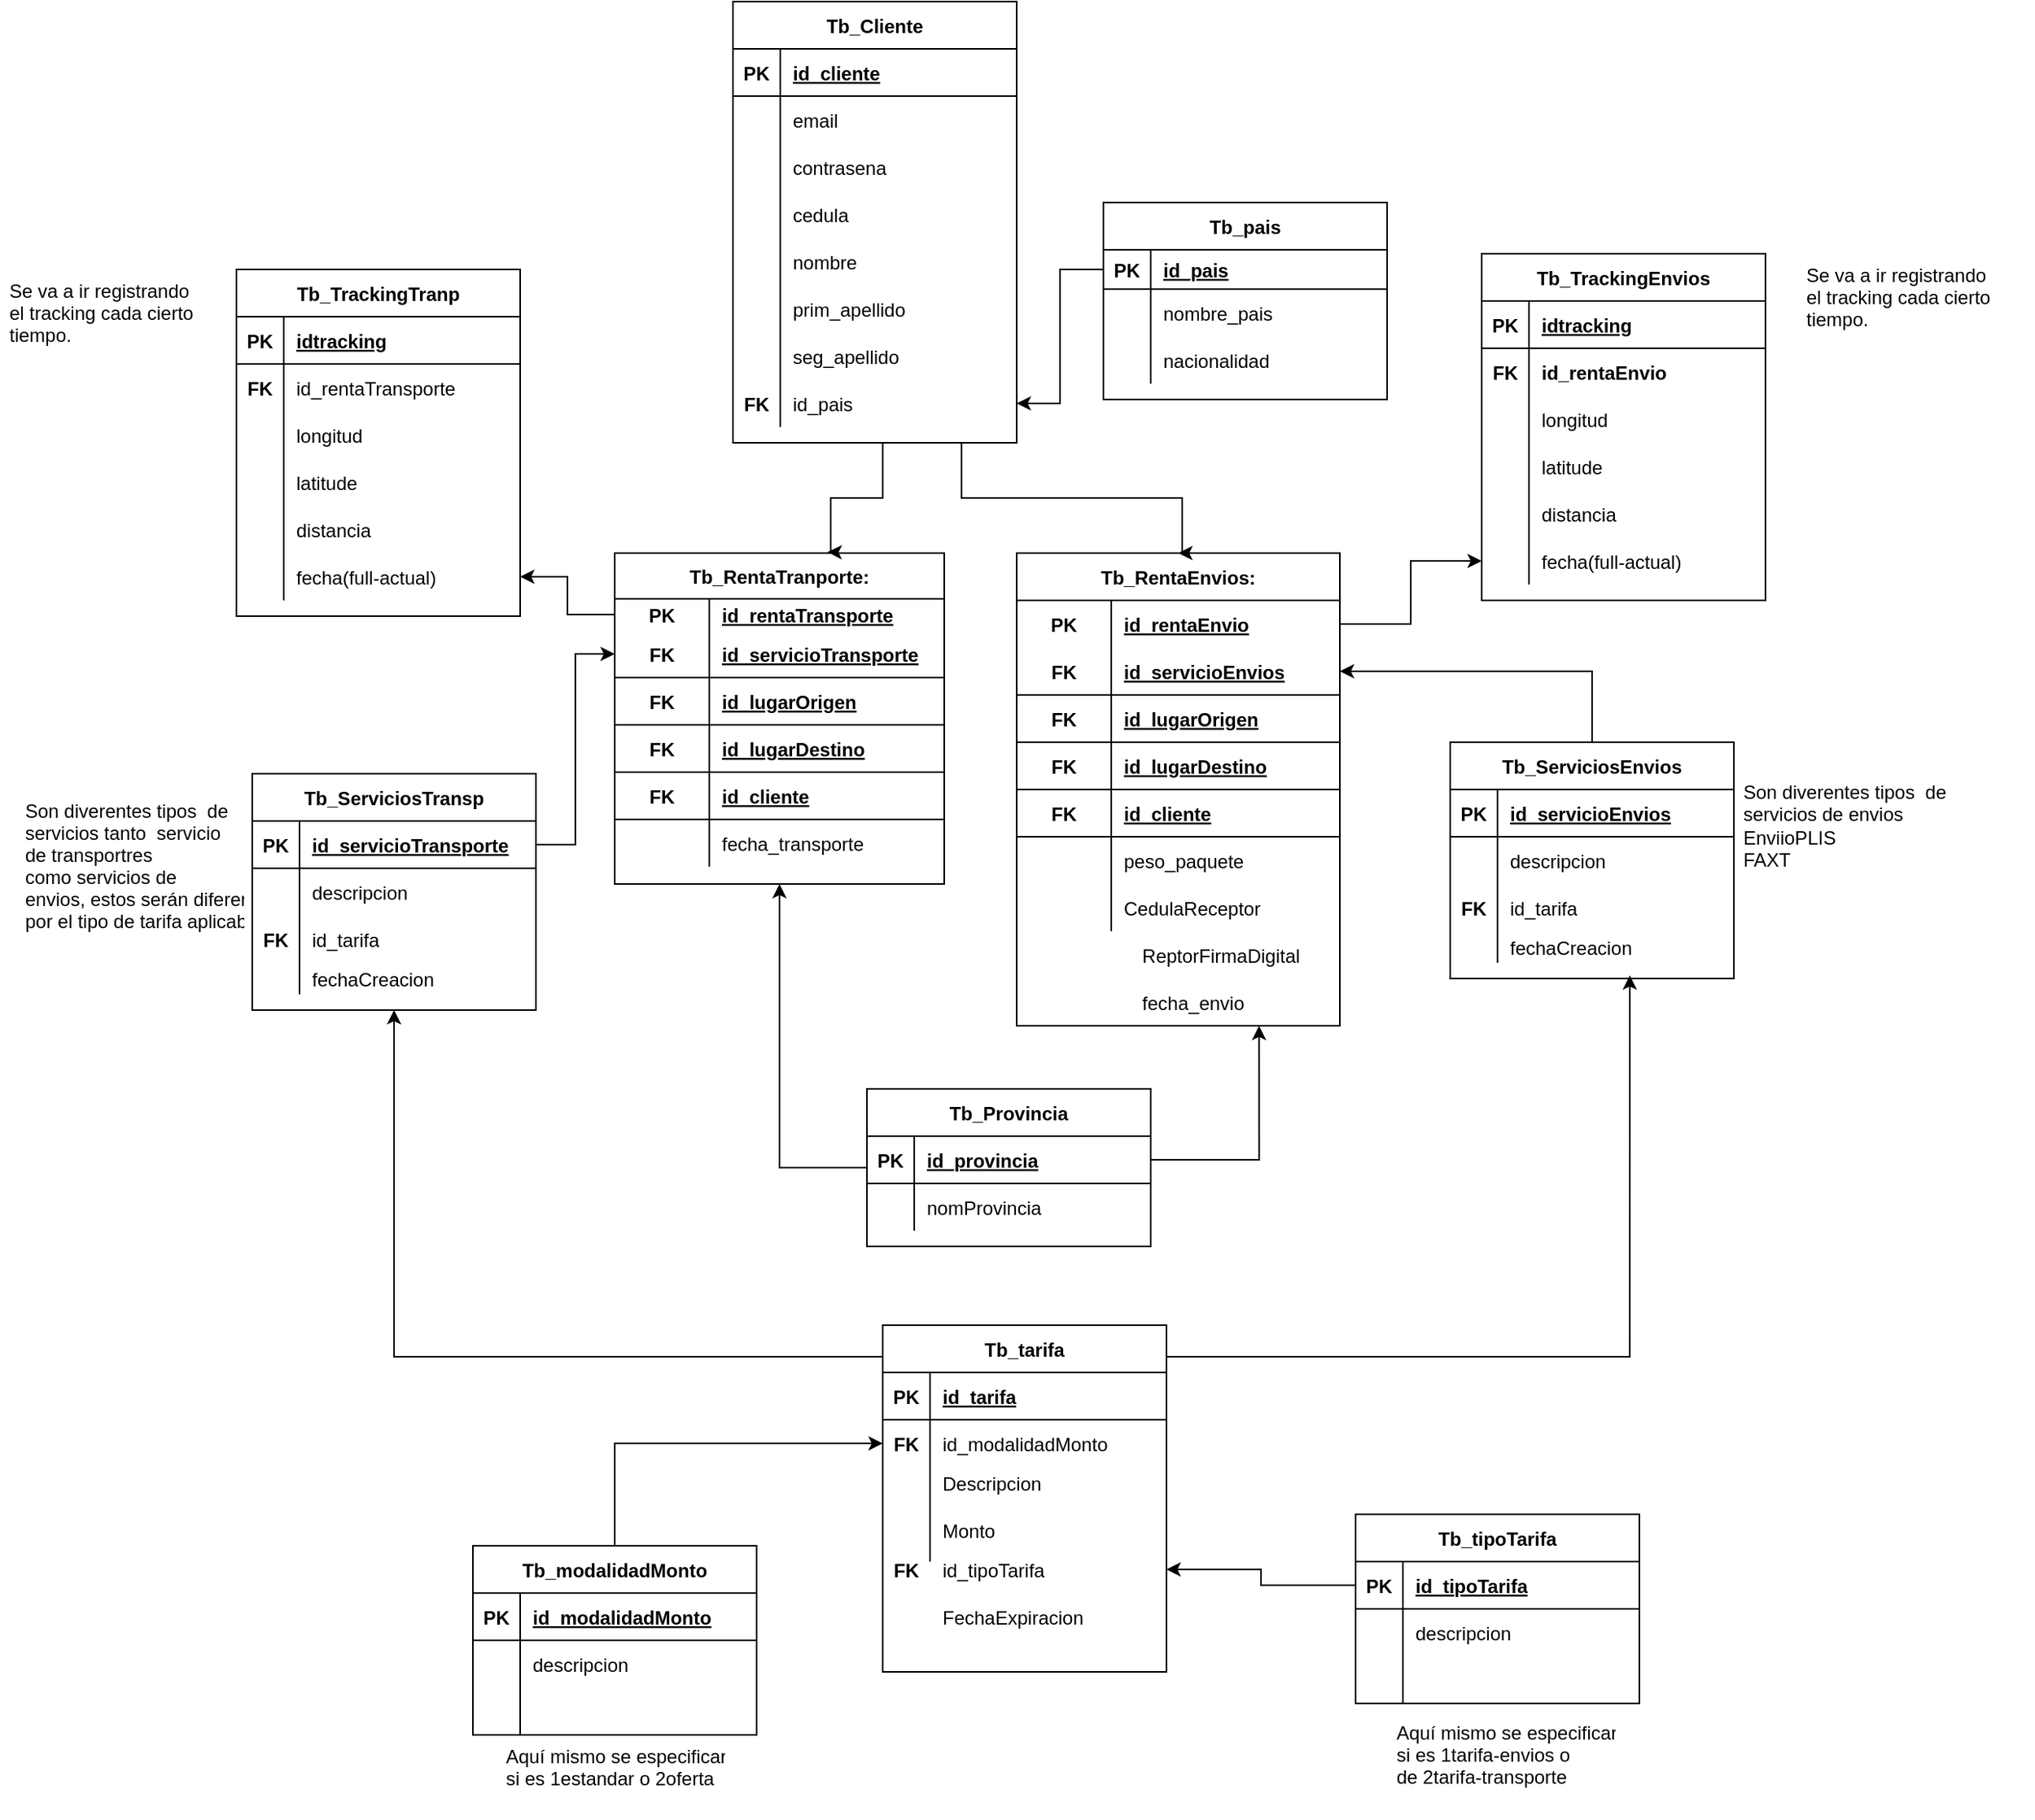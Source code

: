 <mxfile version="14.9.8" type="device"><diagram id="HHxJHU49oSttUnTZwZc1" name="Page-1"><mxGraphModel dx="1447" dy="1850" grid="1" gridSize="10" guides="1" tooltips="1" connect="1" arrows="1" fold="1" page="1" pageScale="1" pageWidth="850" pageHeight="1100" math="0" shadow="0"><root><mxCell id="0"/><mxCell id="1" parent="0"/><mxCell id="8jghWxjbSxmKnwCnWU5s-223" style="edgeStyle=orthogonalEdgeStyle;rounded=0;orthogonalLoop=1;jettySize=auto;html=1;exitX=0;exitY=0;exitDx=0;exitDy=0;entryX=0.5;entryY=1;entryDx=0;entryDy=0;" parent="1" source="8jghWxjbSxmKnwCnWU5s-10" target="8jghWxjbSxmKnwCnWU5s-23" edge="1"><mxGeometry relative="1" as="geometry"><Array as="points"><mxPoint x="740" y="360"/><mxPoint x="430" y="360"/></Array></mxGeometry></mxCell><mxCell id="8jghWxjbSxmKnwCnWU5s-224" style="edgeStyle=orthogonalEdgeStyle;rounded=0;orthogonalLoop=1;jettySize=auto;html=1;exitX=1;exitY=0;exitDx=0;exitDy=0;entryX=0.633;entryY=1.4;entryDx=0;entryDy=0;entryPerimeter=0;" parent="1" source="8jghWxjbSxmKnwCnWU5s-10" target="8jghWxjbSxmKnwCnWU5s-152" edge="1"><mxGeometry relative="1" as="geometry"><Array as="points"><mxPoint x="890" y="360"/><mxPoint x="1184" y="360"/></Array></mxGeometry></mxCell><mxCell id="8jghWxjbSxmKnwCnWU5s-10" value="Tb_tarifa" style="shape=table;startSize=30;container=1;collapsible=1;childLayout=tableLayout;fixedRows=1;rowLines=0;fontStyle=1;align=center;resizeLast=1;" parent="1" vertex="1"><mxGeometry x="740" y="340" width="180" height="220" as="geometry"><mxRectangle x="520" y="320" width="80" height="30" as="alternateBounds"/></mxGeometry></mxCell><mxCell id="8jghWxjbSxmKnwCnWU5s-11" value="" style="shape=partialRectangle;collapsible=0;dropTarget=0;pointerEvents=0;fillColor=none;top=0;left=0;bottom=1;right=0;points=[[0,0.5],[1,0.5]];portConstraint=eastwest;" parent="8jghWxjbSxmKnwCnWU5s-10" vertex="1"><mxGeometry y="30" width="180" height="30" as="geometry"/></mxCell><mxCell id="8jghWxjbSxmKnwCnWU5s-12" value="PK" style="shape=partialRectangle;connectable=0;fillColor=none;top=0;left=0;bottom=0;right=0;fontStyle=1;overflow=hidden;" parent="8jghWxjbSxmKnwCnWU5s-11" vertex="1"><mxGeometry width="30" height="30" as="geometry"/></mxCell><mxCell id="8jghWxjbSxmKnwCnWU5s-13" value="id_tarifa" style="shape=partialRectangle;connectable=0;fillColor=none;top=0;left=0;bottom=0;right=0;align=left;spacingLeft=6;fontStyle=5;overflow=hidden;" parent="8jghWxjbSxmKnwCnWU5s-11" vertex="1"><mxGeometry x="30" width="150" height="30" as="geometry"/></mxCell><mxCell id="8jghWxjbSxmKnwCnWU5s-14" value="" style="shape=partialRectangle;collapsible=0;dropTarget=0;pointerEvents=0;fillColor=none;top=0;left=0;bottom=0;right=0;points=[[0,0.5],[1,0.5]];portConstraint=eastwest;" parent="8jghWxjbSxmKnwCnWU5s-10" vertex="1"><mxGeometry y="60" width="180" height="30" as="geometry"/></mxCell><mxCell id="8jghWxjbSxmKnwCnWU5s-15" value="FK" style="shape=partialRectangle;connectable=0;fillColor=none;top=0;left=0;bottom=0;right=0;editable=1;overflow=hidden;fontStyle=1" parent="8jghWxjbSxmKnwCnWU5s-14" vertex="1"><mxGeometry width="30" height="30" as="geometry"/></mxCell><mxCell id="8jghWxjbSxmKnwCnWU5s-16" value="id_modalidadMonto" style="shape=partialRectangle;connectable=0;fillColor=none;top=0;left=0;bottom=0;right=0;align=left;spacingLeft=6;overflow=hidden;" parent="8jghWxjbSxmKnwCnWU5s-14" vertex="1"><mxGeometry x="30" width="150" height="30" as="geometry"/></mxCell><mxCell id="8jghWxjbSxmKnwCnWU5s-17" value="" style="shape=partialRectangle;collapsible=0;dropTarget=0;pointerEvents=0;fillColor=none;top=0;left=0;bottom=0;right=0;points=[[0,0.5],[1,0.5]];portConstraint=eastwest;" parent="8jghWxjbSxmKnwCnWU5s-10" vertex="1"><mxGeometry y="90" width="180" height="20" as="geometry"/></mxCell><mxCell id="8jghWxjbSxmKnwCnWU5s-18" value="" style="shape=partialRectangle;connectable=0;fillColor=none;top=0;left=0;bottom=0;right=0;editable=1;overflow=hidden;" parent="8jghWxjbSxmKnwCnWU5s-17" vertex="1"><mxGeometry width="30" height="20" as="geometry"/></mxCell><mxCell id="8jghWxjbSxmKnwCnWU5s-19" value="Descripcion" style="shape=partialRectangle;connectable=0;fillColor=none;top=0;left=0;bottom=0;right=0;align=left;spacingLeft=6;overflow=hidden;" parent="8jghWxjbSxmKnwCnWU5s-17" vertex="1"><mxGeometry x="30" width="150" height="20" as="geometry"/></mxCell><mxCell id="8jghWxjbSxmKnwCnWU5s-20" value="" style="shape=partialRectangle;collapsible=0;dropTarget=0;pointerEvents=0;fillColor=none;top=0;left=0;bottom=0;right=0;points=[[0,0.5],[1,0.5]];portConstraint=eastwest;" parent="8jghWxjbSxmKnwCnWU5s-10" vertex="1"><mxGeometry y="110" width="180" height="40" as="geometry"/></mxCell><mxCell id="8jghWxjbSxmKnwCnWU5s-21" value="" style="shape=partialRectangle;connectable=0;fillColor=none;top=0;left=0;bottom=0;right=0;editable=1;overflow=hidden;" parent="8jghWxjbSxmKnwCnWU5s-20" vertex="1"><mxGeometry width="30" height="40" as="geometry"/></mxCell><mxCell id="8jghWxjbSxmKnwCnWU5s-22" value="Monto" style="shape=partialRectangle;connectable=0;fillColor=none;top=0;left=0;bottom=0;right=0;align=left;spacingLeft=6;overflow=hidden;" parent="8jghWxjbSxmKnwCnWU5s-20" vertex="1"><mxGeometry x="30" width="150" height="40" as="geometry"/></mxCell><mxCell id="8jghWxjbSxmKnwCnWU5s-23" value="Tb_ServiciosTransp" style="shape=table;startSize=30;container=1;collapsible=1;childLayout=tableLayout;fixedRows=1;rowLines=0;fontStyle=1;align=center;resizeLast=1;" parent="1" vertex="1"><mxGeometry x="340" y="-10" width="180" height="150" as="geometry"><mxRectangle x="160" y="120" width="150" height="30" as="alternateBounds"/></mxGeometry></mxCell><mxCell id="8jghWxjbSxmKnwCnWU5s-24" value="" style="shape=partialRectangle;collapsible=0;dropTarget=0;pointerEvents=0;fillColor=none;top=0;left=0;bottom=1;right=0;points=[[0,0.5],[1,0.5]];portConstraint=eastwest;" parent="8jghWxjbSxmKnwCnWU5s-23" vertex="1"><mxGeometry y="30" width="180" height="30" as="geometry"/></mxCell><mxCell id="8jghWxjbSxmKnwCnWU5s-25" value="PK" style="shape=partialRectangle;connectable=0;fillColor=none;top=0;left=0;bottom=0;right=0;fontStyle=1;overflow=hidden;" parent="8jghWxjbSxmKnwCnWU5s-24" vertex="1"><mxGeometry width="30" height="30" as="geometry"/></mxCell><mxCell id="8jghWxjbSxmKnwCnWU5s-26" value="id_servicioTransporte" style="shape=partialRectangle;connectable=0;fillColor=none;top=0;left=0;bottom=0;right=0;align=left;spacingLeft=6;fontStyle=5;overflow=hidden;" parent="8jghWxjbSxmKnwCnWU5s-24" vertex="1"><mxGeometry x="30" width="150" height="30" as="geometry"/></mxCell><mxCell id="8jghWxjbSxmKnwCnWU5s-27" value="" style="shape=partialRectangle;collapsible=0;dropTarget=0;pointerEvents=0;fillColor=none;top=0;left=0;bottom=0;right=0;points=[[0,0.5],[1,0.5]];portConstraint=eastwest;" parent="8jghWxjbSxmKnwCnWU5s-23" vertex="1"><mxGeometry y="60" width="180" height="30" as="geometry"/></mxCell><mxCell id="8jghWxjbSxmKnwCnWU5s-28" value="" style="shape=partialRectangle;connectable=0;fillColor=none;top=0;left=0;bottom=0;right=0;editable=1;overflow=hidden;" parent="8jghWxjbSxmKnwCnWU5s-27" vertex="1"><mxGeometry width="30" height="30" as="geometry"/></mxCell><mxCell id="8jghWxjbSxmKnwCnWU5s-29" value="descripcion" style="shape=partialRectangle;connectable=0;fillColor=none;top=0;left=0;bottom=0;right=0;align=left;spacingLeft=6;overflow=hidden;" parent="8jghWxjbSxmKnwCnWU5s-27" vertex="1"><mxGeometry x="30" width="150" height="30" as="geometry"/></mxCell><mxCell id="8jghWxjbSxmKnwCnWU5s-30" value="" style="shape=partialRectangle;collapsible=0;dropTarget=0;pointerEvents=0;fillColor=none;top=0;left=0;bottom=0;right=0;points=[[0,0.5],[1,0.5]];portConstraint=eastwest;" parent="8jghWxjbSxmKnwCnWU5s-23" vertex="1"><mxGeometry y="90" width="180" height="30" as="geometry"/></mxCell><mxCell id="8jghWxjbSxmKnwCnWU5s-31" value="FK" style="shape=partialRectangle;connectable=0;fillColor=none;top=0;left=0;bottom=0;right=0;editable=1;overflow=hidden;fontStyle=1" parent="8jghWxjbSxmKnwCnWU5s-30" vertex="1"><mxGeometry width="30" height="30" as="geometry"/></mxCell><mxCell id="8jghWxjbSxmKnwCnWU5s-32" value="id_tarifa" style="shape=partialRectangle;connectable=0;fillColor=none;top=0;left=0;bottom=0;right=0;align=left;spacingLeft=6;overflow=hidden;" parent="8jghWxjbSxmKnwCnWU5s-30" vertex="1"><mxGeometry x="30" width="150" height="30" as="geometry"/></mxCell><mxCell id="8jghWxjbSxmKnwCnWU5s-33" value="" style="shape=partialRectangle;collapsible=0;dropTarget=0;pointerEvents=0;fillColor=none;top=0;left=0;bottom=0;right=0;points=[[0,0.5],[1,0.5]];portConstraint=eastwest;" parent="8jghWxjbSxmKnwCnWU5s-23" vertex="1"><mxGeometry y="120" width="180" height="20" as="geometry"/></mxCell><mxCell id="8jghWxjbSxmKnwCnWU5s-34" value="" style="shape=partialRectangle;connectable=0;fillColor=none;top=0;left=0;bottom=0;right=0;editable=1;overflow=hidden;" parent="8jghWxjbSxmKnwCnWU5s-33" vertex="1"><mxGeometry width="30" height="20" as="geometry"/></mxCell><mxCell id="8jghWxjbSxmKnwCnWU5s-35" value="" style="shape=partialRectangle;connectable=0;fillColor=none;top=0;left=0;bottom=0;right=0;align=left;spacingLeft=6;overflow=hidden;" parent="8jghWxjbSxmKnwCnWU5s-33" vertex="1"><mxGeometry x="30" width="150" height="20" as="geometry"/></mxCell><mxCell id="8jghWxjbSxmKnwCnWU5s-108" style="edgeStyle=orthogonalEdgeStyle;rounded=0;orthogonalLoop=1;jettySize=auto;html=1;" parent="1" source="8jghWxjbSxmKnwCnWU5s-36" target="8jghWxjbSxmKnwCnWU5s-14" edge="1"><mxGeometry relative="1" as="geometry"/></mxCell><mxCell id="8jghWxjbSxmKnwCnWU5s-36" value="Tb_modalidadMonto" style="shape=table;startSize=30;container=1;collapsible=1;childLayout=tableLayout;fixedRows=1;rowLines=0;fontStyle=1;align=center;resizeLast=1;" parent="1" vertex="1"><mxGeometry x="480" y="480" width="180" height="120" as="geometry"><mxRectangle x="260" y="460" width="110" height="30" as="alternateBounds"/></mxGeometry></mxCell><mxCell id="8jghWxjbSxmKnwCnWU5s-37" value="" style="shape=partialRectangle;collapsible=0;dropTarget=0;pointerEvents=0;fillColor=none;top=0;left=0;bottom=1;right=0;points=[[0,0.5],[1,0.5]];portConstraint=eastwest;" parent="8jghWxjbSxmKnwCnWU5s-36" vertex="1"><mxGeometry y="30" width="180" height="30" as="geometry"/></mxCell><mxCell id="8jghWxjbSxmKnwCnWU5s-38" value="PK" style="shape=partialRectangle;connectable=0;fillColor=none;top=0;left=0;bottom=0;right=0;fontStyle=1;overflow=hidden;" parent="8jghWxjbSxmKnwCnWU5s-37" vertex="1"><mxGeometry width="30" height="30" as="geometry"/></mxCell><mxCell id="8jghWxjbSxmKnwCnWU5s-39" value="id_modalidadMonto" style="shape=partialRectangle;connectable=0;fillColor=none;top=0;left=0;bottom=0;right=0;align=left;spacingLeft=6;fontStyle=5;overflow=hidden;" parent="8jghWxjbSxmKnwCnWU5s-37" vertex="1"><mxGeometry x="30" width="150" height="30" as="geometry"/></mxCell><mxCell id="8jghWxjbSxmKnwCnWU5s-40" value="" style="shape=partialRectangle;collapsible=0;dropTarget=0;pointerEvents=0;fillColor=none;top=0;left=0;bottom=0;right=0;points=[[0,0.5],[1,0.5]];portConstraint=eastwest;" parent="8jghWxjbSxmKnwCnWU5s-36" vertex="1"><mxGeometry y="60" width="180" height="30" as="geometry"/></mxCell><mxCell id="8jghWxjbSxmKnwCnWU5s-41" value="" style="shape=partialRectangle;connectable=0;fillColor=none;top=0;left=0;bottom=0;right=0;editable=1;overflow=hidden;" parent="8jghWxjbSxmKnwCnWU5s-40" vertex="1"><mxGeometry width="30" height="30" as="geometry"/></mxCell><mxCell id="8jghWxjbSxmKnwCnWU5s-42" value="descripcion" style="shape=partialRectangle;connectable=0;fillColor=none;top=0;left=0;bottom=0;right=0;align=left;spacingLeft=6;overflow=hidden;" parent="8jghWxjbSxmKnwCnWU5s-40" vertex="1"><mxGeometry x="30" width="150" height="30" as="geometry"/></mxCell><mxCell id="8jghWxjbSxmKnwCnWU5s-43" value="" style="shape=partialRectangle;collapsible=0;dropTarget=0;pointerEvents=0;fillColor=none;top=0;left=0;bottom=0;right=0;points=[[0,0.5],[1,0.5]];portConstraint=eastwest;" parent="8jghWxjbSxmKnwCnWU5s-36" vertex="1"><mxGeometry y="90" width="180" height="30" as="geometry"/></mxCell><mxCell id="8jghWxjbSxmKnwCnWU5s-44" value="" style="shape=partialRectangle;connectable=0;fillColor=none;top=0;left=0;bottom=0;right=0;editable=1;overflow=hidden;" parent="8jghWxjbSxmKnwCnWU5s-43" vertex="1"><mxGeometry width="30" height="30" as="geometry"/></mxCell><mxCell id="8jghWxjbSxmKnwCnWU5s-45" value="" style="shape=partialRectangle;connectable=0;fillColor=none;top=0;left=0;bottom=0;right=0;align=left;spacingLeft=6;overflow=hidden;" parent="8jghWxjbSxmKnwCnWU5s-43" vertex="1"><mxGeometry x="30" width="150" height="30" as="geometry"/></mxCell><mxCell id="8jghWxjbSxmKnwCnWU5s-62" value="Aquí mismo se especificaría &#10;si es 1estandar o 2oferta" style="text;strokeColor=none;fillColor=none;spacingLeft=4;spacingRight=4;overflow=hidden;rotatable=0;points=[[0,0.5],[1,0.5]];portConstraint=eastwest;fontSize=12;" parent="1" vertex="1"><mxGeometry x="495" y="600" width="150" height="50" as="geometry"/></mxCell><mxCell id="8jghWxjbSxmKnwCnWU5s-63" value="Tb_tipoTarifa" style="shape=table;startSize=30;container=1;collapsible=1;childLayout=tableLayout;fixedRows=1;rowLines=0;fontStyle=1;align=center;resizeLast=1;" parent="1" vertex="1"><mxGeometry x="1040" y="460" width="180" height="120" as="geometry"><mxRectangle x="820" y="440" width="140" height="30" as="alternateBounds"/></mxGeometry></mxCell><mxCell id="8jghWxjbSxmKnwCnWU5s-64" value="" style="shape=partialRectangle;collapsible=0;dropTarget=0;pointerEvents=0;fillColor=none;top=0;left=0;bottom=1;right=0;points=[[0,0.5],[1,0.5]];portConstraint=eastwest;" parent="8jghWxjbSxmKnwCnWU5s-63" vertex="1"><mxGeometry y="30" width="180" height="30" as="geometry"/></mxCell><mxCell id="8jghWxjbSxmKnwCnWU5s-65" value="PK" style="shape=partialRectangle;connectable=0;fillColor=none;top=0;left=0;bottom=0;right=0;fontStyle=1;overflow=hidden;" parent="8jghWxjbSxmKnwCnWU5s-64" vertex="1"><mxGeometry width="30" height="30" as="geometry"/></mxCell><mxCell id="8jghWxjbSxmKnwCnWU5s-66" value="id_tipoTarifa" style="shape=partialRectangle;connectable=0;fillColor=none;top=0;left=0;bottom=0;right=0;align=left;spacingLeft=6;fontStyle=5;overflow=hidden;" parent="8jghWxjbSxmKnwCnWU5s-64" vertex="1"><mxGeometry x="30" width="150" height="30" as="geometry"/></mxCell><mxCell id="8jghWxjbSxmKnwCnWU5s-67" value="" style="shape=partialRectangle;collapsible=0;dropTarget=0;pointerEvents=0;fillColor=none;top=0;left=0;bottom=0;right=0;points=[[0,0.5],[1,0.5]];portConstraint=eastwest;" parent="8jghWxjbSxmKnwCnWU5s-63" vertex="1"><mxGeometry y="60" width="180" height="30" as="geometry"/></mxCell><mxCell id="8jghWxjbSxmKnwCnWU5s-68" value="" style="shape=partialRectangle;connectable=0;fillColor=none;top=0;left=0;bottom=0;right=0;editable=1;overflow=hidden;" parent="8jghWxjbSxmKnwCnWU5s-67" vertex="1"><mxGeometry width="30" height="30" as="geometry"/></mxCell><mxCell id="8jghWxjbSxmKnwCnWU5s-69" value="descripcion" style="shape=partialRectangle;connectable=0;fillColor=none;top=0;left=0;bottom=0;right=0;align=left;spacingLeft=6;overflow=hidden;" parent="8jghWxjbSxmKnwCnWU5s-67" vertex="1"><mxGeometry x="30" width="150" height="30" as="geometry"/></mxCell><mxCell id="8jghWxjbSxmKnwCnWU5s-70" value="" style="shape=partialRectangle;collapsible=0;dropTarget=0;pointerEvents=0;fillColor=none;top=0;left=0;bottom=0;right=0;points=[[0,0.5],[1,0.5]];portConstraint=eastwest;" parent="8jghWxjbSxmKnwCnWU5s-63" vertex="1"><mxGeometry y="90" width="180" height="30" as="geometry"/></mxCell><mxCell id="8jghWxjbSxmKnwCnWU5s-71" value="" style="shape=partialRectangle;connectable=0;fillColor=none;top=0;left=0;bottom=0;right=0;editable=1;overflow=hidden;" parent="8jghWxjbSxmKnwCnWU5s-70" vertex="1"><mxGeometry width="30" height="30" as="geometry"/></mxCell><mxCell id="8jghWxjbSxmKnwCnWU5s-72" value="" style="shape=partialRectangle;connectable=0;fillColor=none;top=0;left=0;bottom=0;right=0;align=left;spacingLeft=6;overflow=hidden;" parent="8jghWxjbSxmKnwCnWU5s-70" vertex="1"><mxGeometry x="30" width="150" height="30" as="geometry"/></mxCell><mxCell id="8jghWxjbSxmKnwCnWU5s-76" value="" style="shape=partialRectangle;collapsible=0;dropTarget=0;pointerEvents=0;fillColor=none;top=0;left=0;bottom=0;right=0;points=[[0,0.5],[1,0.5]];portConstraint=eastwest;" parent="1" vertex="1"><mxGeometry x="740" y="510" width="180" height="30" as="geometry"/></mxCell><mxCell id="8jghWxjbSxmKnwCnWU5s-77" value="" style="shape=partialRectangle;connectable=0;fillColor=none;top=0;left=0;bottom=0;right=0;editable=1;overflow=hidden;" parent="8jghWxjbSxmKnwCnWU5s-76" vertex="1"><mxGeometry width="30" height="30" as="geometry"/></mxCell><mxCell id="8jghWxjbSxmKnwCnWU5s-78" value="FechaExpiracion" style="shape=partialRectangle;connectable=0;fillColor=none;top=0;left=0;bottom=0;right=0;align=left;spacingLeft=6;overflow=hidden;" parent="8jghWxjbSxmKnwCnWU5s-76" vertex="1"><mxGeometry x="30" width="150" height="30" as="geometry"/></mxCell><mxCell id="8jghWxjbSxmKnwCnWU5s-79" value="Aquí mismo se especificaría &#10;si es 1tarifa-envios o &#10;de 2tarifa-transporte" style="text;strokeColor=none;fillColor=none;spacingLeft=4;spacingRight=4;overflow=hidden;rotatable=0;points=[[0,0.5],[1,0.5]];portConstraint=eastwest;fontSize=12;" parent="1" vertex="1"><mxGeometry x="1060" y="585" width="150" height="50" as="geometry"/></mxCell><mxCell id="8jghWxjbSxmKnwCnWU5s-80" value="" style="shape=partialRectangle;collapsible=0;dropTarget=0;pointerEvents=0;fillColor=none;top=0;left=0;bottom=0;right=0;points=[[0,0.5],[1,0.5]];portConstraint=eastwest;" parent="1" vertex="1"><mxGeometry x="740" y="480" width="180" height="30" as="geometry"/></mxCell><mxCell id="8jghWxjbSxmKnwCnWU5s-81" value="FK" style="shape=partialRectangle;connectable=0;fillColor=none;top=0;left=0;bottom=0;right=0;editable=1;overflow=hidden;fontStyle=1" parent="8jghWxjbSxmKnwCnWU5s-80" vertex="1"><mxGeometry width="30" height="30" as="geometry"/></mxCell><mxCell id="8jghWxjbSxmKnwCnWU5s-82" value="id_tipoTarifa" style="shape=partialRectangle;connectable=0;fillColor=none;top=0;left=0;bottom=0;right=0;align=left;spacingLeft=6;overflow=hidden;" parent="8jghWxjbSxmKnwCnWU5s-80" vertex="1"><mxGeometry x="30" width="150" height="30" as="geometry"/></mxCell><mxCell id="8jghWxjbSxmKnwCnWU5s-84" value="Son diverentes tipos  de&#10;servicios tanto  servicio&#10;de transportres&#10;como servicios de&#10;envios, estos serán diferenciados&#10;por el tipo de tarifa aplicable " style="text;strokeColor=none;fillColor=none;spacingLeft=4;spacingRight=4;overflow=hidden;rotatable=0;points=[[0,0.5],[1,0.5]];portConstraint=eastwest;fontSize=12;" parent="1" vertex="1"><mxGeometry x="190" width="150" height="115" as="geometry"/></mxCell><mxCell id="8jghWxjbSxmKnwCnWU5s-86" value="Tb_RentaTranporte:" style="shape=table;startSize=29;container=1;collapsible=1;childLayout=tableLayout;fixedRows=1;rowLines=0;fontStyle=1;align=center;resizeLast=1;" parent="1" vertex="1"><mxGeometry x="570" y="-150" width="209" height="210" as="geometry"/></mxCell><mxCell id="8jghWxjbSxmKnwCnWU5s-87" value="" style="shape=partialRectangle;collapsible=0;dropTarget=0;pointerEvents=0;fillColor=none;top=0;left=0;bottom=0;right=0;points=[[0,0.5],[1,0.5]];portConstraint=eastwest;" parent="8jghWxjbSxmKnwCnWU5s-86" vertex="1"><mxGeometry y="29" width="209" height="20" as="geometry"/></mxCell><mxCell id="8jghWxjbSxmKnwCnWU5s-88" value="PK" style="shape=partialRectangle;connectable=0;fillColor=none;top=0;left=0;bottom=0;right=0;fontStyle=1;overflow=hidden;" parent="8jghWxjbSxmKnwCnWU5s-87" vertex="1"><mxGeometry width="60" height="20" as="geometry"/></mxCell><mxCell id="8jghWxjbSxmKnwCnWU5s-89" value="id_rentaTransporte" style="shape=partialRectangle;connectable=0;fillColor=none;top=0;left=0;bottom=0;right=0;align=left;spacingLeft=6;fontStyle=5;overflow=hidden;" parent="8jghWxjbSxmKnwCnWU5s-87" vertex="1"><mxGeometry x="60" width="149" height="20" as="geometry"/></mxCell><mxCell id="8jghWxjbSxmKnwCnWU5s-90" value="" style="shape=partialRectangle;collapsible=0;dropTarget=0;pointerEvents=0;fillColor=none;top=0;left=0;bottom=1;right=0;points=[[0,0.5],[1,0.5]];portConstraint=eastwest;" parent="8jghWxjbSxmKnwCnWU5s-86" vertex="1"><mxGeometry y="49" width="209" height="30" as="geometry"/></mxCell><mxCell id="8jghWxjbSxmKnwCnWU5s-91" value="FK" style="shape=partialRectangle;connectable=0;fillColor=none;top=0;left=0;bottom=0;right=0;fontStyle=1;overflow=hidden;" parent="8jghWxjbSxmKnwCnWU5s-90" vertex="1"><mxGeometry width="60" height="30" as="geometry"/></mxCell><mxCell id="8jghWxjbSxmKnwCnWU5s-92" value="id_servicioTransporte" style="shape=partialRectangle;connectable=0;fillColor=none;top=0;left=0;bottom=0;right=0;align=left;spacingLeft=6;fontStyle=5;overflow=hidden;" parent="8jghWxjbSxmKnwCnWU5s-90" vertex="1"><mxGeometry x="60" width="149" height="30" as="geometry"/></mxCell><mxCell id="8jghWxjbSxmKnwCnWU5s-105" value="" style="shape=partialRectangle;collapsible=0;dropTarget=0;pointerEvents=0;fillColor=none;top=0;left=0;bottom=1;right=0;points=[[0,0.5],[1,0.5]];portConstraint=eastwest;" parent="8jghWxjbSxmKnwCnWU5s-86" vertex="1"><mxGeometry y="79" width="209" height="30" as="geometry"/></mxCell><mxCell id="8jghWxjbSxmKnwCnWU5s-106" value="FK" style="shape=partialRectangle;connectable=0;fillColor=none;top=0;left=0;bottom=0;right=0;fontStyle=1;overflow=hidden;" parent="8jghWxjbSxmKnwCnWU5s-105" vertex="1"><mxGeometry width="60" height="30" as="geometry"/></mxCell><mxCell id="8jghWxjbSxmKnwCnWU5s-107" value="id_lugarOrigen" style="shape=partialRectangle;connectable=0;fillColor=none;top=0;left=0;bottom=0;right=0;align=left;spacingLeft=6;fontStyle=5;overflow=hidden;" parent="8jghWxjbSxmKnwCnWU5s-105" vertex="1"><mxGeometry x="60" width="149" height="30" as="geometry"/></mxCell><mxCell id="8jghWxjbSxmKnwCnWU5s-112" value="" style="shape=partialRectangle;collapsible=0;dropTarget=0;pointerEvents=0;fillColor=none;top=0;left=0;bottom=1;right=0;points=[[0,0.5],[1,0.5]];portConstraint=eastwest;" parent="8jghWxjbSxmKnwCnWU5s-86" vertex="1"><mxGeometry y="109" width="209" height="30" as="geometry"/></mxCell><mxCell id="8jghWxjbSxmKnwCnWU5s-113" value="FK" style="shape=partialRectangle;connectable=0;fillColor=none;top=0;left=0;bottom=0;right=0;fontStyle=1;overflow=hidden;" parent="8jghWxjbSxmKnwCnWU5s-112" vertex="1"><mxGeometry width="60" height="30" as="geometry"/></mxCell><mxCell id="8jghWxjbSxmKnwCnWU5s-114" value="id_lugarDestino" style="shape=partialRectangle;connectable=0;fillColor=none;top=0;left=0;bottom=0;right=0;align=left;spacingLeft=6;fontStyle=5;overflow=hidden;" parent="8jghWxjbSxmKnwCnWU5s-112" vertex="1"><mxGeometry x="60" width="149" height="30" as="geometry"/></mxCell><mxCell id="8jghWxjbSxmKnwCnWU5s-115" value="" style="shape=partialRectangle;collapsible=0;dropTarget=0;pointerEvents=0;fillColor=none;top=0;left=0;bottom=1;right=0;points=[[0,0.5],[1,0.5]];portConstraint=eastwest;" parent="8jghWxjbSxmKnwCnWU5s-86" vertex="1"><mxGeometry y="139" width="209" height="30" as="geometry"/></mxCell><mxCell id="8jghWxjbSxmKnwCnWU5s-116" value="FK" style="shape=partialRectangle;connectable=0;fillColor=none;top=0;left=0;bottom=0;right=0;fontStyle=1;overflow=hidden;" parent="8jghWxjbSxmKnwCnWU5s-115" vertex="1"><mxGeometry width="60" height="30" as="geometry"/></mxCell><mxCell id="8jghWxjbSxmKnwCnWU5s-117" value="id_cliente" style="shape=partialRectangle;connectable=0;fillColor=none;top=0;left=0;bottom=0;right=0;align=left;spacingLeft=6;fontStyle=5;overflow=hidden;" parent="8jghWxjbSxmKnwCnWU5s-115" vertex="1"><mxGeometry x="60" width="149" height="30" as="geometry"/></mxCell><mxCell id="8jghWxjbSxmKnwCnWU5s-93" value="" style="shape=partialRectangle;collapsible=0;dropTarget=0;pointerEvents=0;fillColor=none;top=0;left=0;bottom=0;right=0;points=[[0,0.5],[1,0.5]];portConstraint=eastwest;" parent="8jghWxjbSxmKnwCnWU5s-86" vertex="1"><mxGeometry y="169" width="209" height="30" as="geometry"/></mxCell><mxCell id="8jghWxjbSxmKnwCnWU5s-94" value="" style="shape=partialRectangle;connectable=0;fillColor=none;top=0;left=0;bottom=0;right=0;editable=1;overflow=hidden;" parent="8jghWxjbSxmKnwCnWU5s-93" vertex="1"><mxGeometry width="60" height="30" as="geometry"/></mxCell><mxCell id="8jghWxjbSxmKnwCnWU5s-95" value="fecha_transporte" style="shape=partialRectangle;connectable=0;fillColor=none;top=0;left=0;bottom=0;right=0;align=left;spacingLeft=6;overflow=hidden;" parent="8jghWxjbSxmKnwCnWU5s-93" vertex="1"><mxGeometry x="60" width="149" height="30" as="geometry"/></mxCell><mxCell id="8jghWxjbSxmKnwCnWU5s-109" style="edgeStyle=orthogonalEdgeStyle;rounded=0;orthogonalLoop=1;jettySize=auto;html=1;" parent="1" source="8jghWxjbSxmKnwCnWU5s-64" target="8jghWxjbSxmKnwCnWU5s-80" edge="1"><mxGeometry relative="1" as="geometry"><Array as="points"><mxPoint x="980" y="505"/><mxPoint x="980" y="495"/></Array></mxGeometry></mxCell><mxCell id="8jghWxjbSxmKnwCnWU5s-111" style="edgeStyle=orthogonalEdgeStyle;rounded=0;orthogonalLoop=1;jettySize=auto;html=1;entryX=0;entryY=0.5;entryDx=0;entryDy=0;" parent="1" source="8jghWxjbSxmKnwCnWU5s-24" target="8jghWxjbSxmKnwCnWU5s-90" edge="1"><mxGeometry relative="1" as="geometry"/></mxCell><mxCell id="8jghWxjbSxmKnwCnWU5s-118" value="Tb_RentaEnvios:" style="shape=table;startSize=30;container=1;collapsible=1;childLayout=tableLayout;fixedRows=1;rowLines=0;fontStyle=1;align=center;resizeLast=1;" parent="1" vertex="1"><mxGeometry x="825" y="-150" width="205" height="300" as="geometry"/></mxCell><mxCell id="8jghWxjbSxmKnwCnWU5s-119" value="" style="shape=partialRectangle;collapsible=0;dropTarget=0;pointerEvents=0;fillColor=none;top=0;left=0;bottom=0;right=0;points=[[0,0.5],[1,0.5]];portConstraint=eastwest;" parent="8jghWxjbSxmKnwCnWU5s-118" vertex="1"><mxGeometry y="30" width="205" height="30" as="geometry"/></mxCell><mxCell id="8jghWxjbSxmKnwCnWU5s-120" value="PK" style="shape=partialRectangle;connectable=0;fillColor=none;top=0;left=0;bottom=0;right=0;fontStyle=1;overflow=hidden;" parent="8jghWxjbSxmKnwCnWU5s-119" vertex="1"><mxGeometry width="60" height="30" as="geometry"/></mxCell><mxCell id="8jghWxjbSxmKnwCnWU5s-121" value="id_rentaEnvio" style="shape=partialRectangle;connectable=0;fillColor=none;top=0;left=0;bottom=0;right=0;align=left;spacingLeft=6;fontStyle=5;overflow=hidden;" parent="8jghWxjbSxmKnwCnWU5s-119" vertex="1"><mxGeometry x="60" width="145" height="30" as="geometry"/></mxCell><mxCell id="8jghWxjbSxmKnwCnWU5s-122" value="" style="shape=partialRectangle;collapsible=0;dropTarget=0;pointerEvents=0;fillColor=none;top=0;left=0;bottom=1;right=0;points=[[0,0.5],[1,0.5]];portConstraint=eastwest;" parent="8jghWxjbSxmKnwCnWU5s-118" vertex="1"><mxGeometry y="60" width="205" height="30" as="geometry"/></mxCell><mxCell id="8jghWxjbSxmKnwCnWU5s-123" value="FK" style="shape=partialRectangle;connectable=0;fillColor=none;top=0;left=0;bottom=0;right=0;fontStyle=1;overflow=hidden;" parent="8jghWxjbSxmKnwCnWU5s-122" vertex="1"><mxGeometry width="60" height="30" as="geometry"/></mxCell><mxCell id="8jghWxjbSxmKnwCnWU5s-124" value="id_servicioEnvios" style="shape=partialRectangle;connectable=0;fillColor=none;top=0;left=0;bottom=0;right=0;align=left;spacingLeft=6;fontStyle=5;overflow=hidden;" parent="8jghWxjbSxmKnwCnWU5s-122" vertex="1"><mxGeometry x="60" width="145" height="30" as="geometry"/></mxCell><mxCell id="8jghWxjbSxmKnwCnWU5s-125" value="" style="shape=partialRectangle;collapsible=0;dropTarget=0;pointerEvents=0;fillColor=none;top=0;left=0;bottom=1;right=0;points=[[0,0.5],[1,0.5]];portConstraint=eastwest;" parent="8jghWxjbSxmKnwCnWU5s-118" vertex="1"><mxGeometry y="90" width="205" height="30" as="geometry"/></mxCell><mxCell id="8jghWxjbSxmKnwCnWU5s-126" value="FK" style="shape=partialRectangle;connectable=0;fillColor=none;top=0;left=0;bottom=0;right=0;fontStyle=1;overflow=hidden;" parent="8jghWxjbSxmKnwCnWU5s-125" vertex="1"><mxGeometry width="60" height="30" as="geometry"/></mxCell><mxCell id="8jghWxjbSxmKnwCnWU5s-127" value="id_lugarOrigen" style="shape=partialRectangle;connectable=0;fillColor=none;top=0;left=0;bottom=0;right=0;align=left;spacingLeft=6;fontStyle=5;overflow=hidden;" parent="8jghWxjbSxmKnwCnWU5s-125" vertex="1"><mxGeometry x="60" width="145" height="30" as="geometry"/></mxCell><mxCell id="8jghWxjbSxmKnwCnWU5s-128" value="" style="shape=partialRectangle;collapsible=0;dropTarget=0;pointerEvents=0;fillColor=none;top=0;left=0;bottom=1;right=0;points=[[0,0.5],[1,0.5]];portConstraint=eastwest;" parent="8jghWxjbSxmKnwCnWU5s-118" vertex="1"><mxGeometry y="120" width="205" height="30" as="geometry"/></mxCell><mxCell id="8jghWxjbSxmKnwCnWU5s-129" value="FK" style="shape=partialRectangle;connectable=0;fillColor=none;top=0;left=0;bottom=0;right=0;fontStyle=1;overflow=hidden;" parent="8jghWxjbSxmKnwCnWU5s-128" vertex="1"><mxGeometry width="60" height="30" as="geometry"/></mxCell><mxCell id="8jghWxjbSxmKnwCnWU5s-130" value="id_lugarDestino" style="shape=partialRectangle;connectable=0;fillColor=none;top=0;left=0;bottom=0;right=0;align=left;spacingLeft=6;fontStyle=5;overflow=hidden;" parent="8jghWxjbSxmKnwCnWU5s-128" vertex="1"><mxGeometry x="60" width="145" height="30" as="geometry"/></mxCell><mxCell id="8jghWxjbSxmKnwCnWU5s-131" value="" style="shape=partialRectangle;collapsible=0;dropTarget=0;pointerEvents=0;fillColor=none;top=0;left=0;bottom=1;right=0;points=[[0,0.5],[1,0.5]];portConstraint=eastwest;" parent="8jghWxjbSxmKnwCnWU5s-118" vertex="1"><mxGeometry y="150" width="205" height="30" as="geometry"/></mxCell><mxCell id="8jghWxjbSxmKnwCnWU5s-132" value="FK" style="shape=partialRectangle;connectable=0;fillColor=none;top=0;left=0;bottom=0;right=0;fontStyle=1;overflow=hidden;" parent="8jghWxjbSxmKnwCnWU5s-131" vertex="1"><mxGeometry width="60" height="30" as="geometry"/></mxCell><mxCell id="8jghWxjbSxmKnwCnWU5s-133" value="id_cliente" style="shape=partialRectangle;connectable=0;fillColor=none;top=0;left=0;bottom=0;right=0;align=left;spacingLeft=6;fontStyle=5;overflow=hidden;" parent="8jghWxjbSxmKnwCnWU5s-131" vertex="1"><mxGeometry x="60" width="145" height="30" as="geometry"/></mxCell><mxCell id="8jghWxjbSxmKnwCnWU5s-134" value="" style="shape=partialRectangle;collapsible=0;dropTarget=0;pointerEvents=0;fillColor=none;top=0;left=0;bottom=0;right=0;points=[[0,0.5],[1,0.5]];portConstraint=eastwest;" parent="8jghWxjbSxmKnwCnWU5s-118" vertex="1"><mxGeometry y="180" width="205" height="30" as="geometry"/></mxCell><mxCell id="8jghWxjbSxmKnwCnWU5s-135" value="" style="shape=partialRectangle;connectable=0;fillColor=none;top=0;left=0;bottom=0;right=0;editable=1;overflow=hidden;" parent="8jghWxjbSxmKnwCnWU5s-134" vertex="1"><mxGeometry width="60" height="30" as="geometry"/></mxCell><mxCell id="8jghWxjbSxmKnwCnWU5s-136" value="peso_paquete" style="shape=partialRectangle;connectable=0;fillColor=none;top=0;left=0;bottom=0;right=0;align=left;spacingLeft=6;overflow=hidden;" parent="8jghWxjbSxmKnwCnWU5s-134" vertex="1"><mxGeometry x="60" width="145" height="30" as="geometry"/></mxCell><mxCell id="8jghWxjbSxmKnwCnWU5s-137" value="" style="shape=partialRectangle;collapsible=0;dropTarget=0;pointerEvents=0;fillColor=none;top=0;left=0;bottom=0;right=0;points=[[0,0.5],[1,0.5]];portConstraint=eastwest;" parent="8jghWxjbSxmKnwCnWU5s-118" vertex="1"><mxGeometry y="210" width="205" height="30" as="geometry"/></mxCell><mxCell id="8jghWxjbSxmKnwCnWU5s-138" value="" style="shape=partialRectangle;connectable=0;fillColor=none;top=0;left=0;bottom=0;right=0;editable=1;overflow=hidden;" parent="8jghWxjbSxmKnwCnWU5s-137" vertex="1"><mxGeometry width="60" height="30" as="geometry"/></mxCell><mxCell id="8jghWxjbSxmKnwCnWU5s-139" value="CedulaReceptor" style="shape=partialRectangle;connectable=0;fillColor=none;top=0;left=0;bottom=0;right=0;align=left;spacingLeft=6;overflow=hidden;" parent="8jghWxjbSxmKnwCnWU5s-137" vertex="1"><mxGeometry x="60" width="145" height="30" as="geometry"/></mxCell><mxCell id="8jghWxjbSxmKnwCnWU5s-156" style="edgeStyle=orthogonalEdgeStyle;rounded=0;orthogonalLoop=1;jettySize=auto;html=1;" parent="1" source="8jghWxjbSxmKnwCnWU5s-142" target="8jghWxjbSxmKnwCnWU5s-122" edge="1"><mxGeometry relative="1" as="geometry"/></mxCell><mxCell id="8jghWxjbSxmKnwCnWU5s-142" value="Tb_ServiciosEnvios" style="shape=table;startSize=30;container=1;collapsible=1;childLayout=tableLayout;fixedRows=1;rowLines=0;fontStyle=1;align=center;resizeLast=1;" parent="1" vertex="1"><mxGeometry x="1100" y="-30" width="180" height="150" as="geometry"/></mxCell><mxCell id="8jghWxjbSxmKnwCnWU5s-143" value="" style="shape=partialRectangle;collapsible=0;dropTarget=0;pointerEvents=0;fillColor=none;top=0;left=0;bottom=1;right=0;points=[[0,0.5],[1,0.5]];portConstraint=eastwest;" parent="8jghWxjbSxmKnwCnWU5s-142" vertex="1"><mxGeometry y="30" width="180" height="30" as="geometry"/></mxCell><mxCell id="8jghWxjbSxmKnwCnWU5s-144" value="PK" style="shape=partialRectangle;connectable=0;fillColor=none;top=0;left=0;bottom=0;right=0;fontStyle=1;overflow=hidden;" parent="8jghWxjbSxmKnwCnWU5s-143" vertex="1"><mxGeometry width="30" height="30" as="geometry"/></mxCell><mxCell id="8jghWxjbSxmKnwCnWU5s-145" value="id_servicioEnvios" style="shape=partialRectangle;connectable=0;fillColor=none;top=0;left=0;bottom=0;right=0;align=left;spacingLeft=6;fontStyle=5;overflow=hidden;" parent="8jghWxjbSxmKnwCnWU5s-143" vertex="1"><mxGeometry x="30" width="150" height="30" as="geometry"/></mxCell><mxCell id="8jghWxjbSxmKnwCnWU5s-146" value="" style="shape=partialRectangle;collapsible=0;dropTarget=0;pointerEvents=0;fillColor=none;top=0;left=0;bottom=0;right=0;points=[[0,0.5],[1,0.5]];portConstraint=eastwest;" parent="8jghWxjbSxmKnwCnWU5s-142" vertex="1"><mxGeometry y="60" width="180" height="30" as="geometry"/></mxCell><mxCell id="8jghWxjbSxmKnwCnWU5s-147" value="" style="shape=partialRectangle;connectable=0;fillColor=none;top=0;left=0;bottom=0;right=0;editable=1;overflow=hidden;" parent="8jghWxjbSxmKnwCnWU5s-146" vertex="1"><mxGeometry width="30" height="30" as="geometry"/></mxCell><mxCell id="8jghWxjbSxmKnwCnWU5s-148" value="descripcion" style="shape=partialRectangle;connectable=0;fillColor=none;top=0;left=0;bottom=0;right=0;align=left;spacingLeft=6;overflow=hidden;" parent="8jghWxjbSxmKnwCnWU5s-146" vertex="1"><mxGeometry x="30" width="150" height="30" as="geometry"/></mxCell><mxCell id="8jghWxjbSxmKnwCnWU5s-149" value="" style="shape=partialRectangle;collapsible=0;dropTarget=0;pointerEvents=0;fillColor=none;top=0;left=0;bottom=0;right=0;points=[[0,0.5],[1,0.5]];portConstraint=eastwest;" parent="8jghWxjbSxmKnwCnWU5s-142" vertex="1"><mxGeometry y="90" width="180" height="30" as="geometry"/></mxCell><mxCell id="8jghWxjbSxmKnwCnWU5s-150" value="FK" style="shape=partialRectangle;connectable=0;fillColor=none;top=0;left=0;bottom=0;right=0;editable=1;overflow=hidden;fontStyle=1" parent="8jghWxjbSxmKnwCnWU5s-149" vertex="1"><mxGeometry width="30" height="30" as="geometry"/></mxCell><mxCell id="8jghWxjbSxmKnwCnWU5s-151" value="id_tarifa" style="shape=partialRectangle;connectable=0;fillColor=none;top=0;left=0;bottom=0;right=0;align=left;spacingLeft=6;overflow=hidden;" parent="8jghWxjbSxmKnwCnWU5s-149" vertex="1"><mxGeometry x="30" width="150" height="30" as="geometry"/></mxCell><mxCell id="8jghWxjbSxmKnwCnWU5s-152" value="" style="shape=partialRectangle;collapsible=0;dropTarget=0;pointerEvents=0;fillColor=none;top=0;left=0;bottom=0;right=0;points=[[0,0.5],[1,0.5]];portConstraint=eastwest;" parent="8jghWxjbSxmKnwCnWU5s-142" vertex="1"><mxGeometry y="120" width="180" height="20" as="geometry"/></mxCell><mxCell id="8jghWxjbSxmKnwCnWU5s-153" value="" style="shape=partialRectangle;connectable=0;fillColor=none;top=0;left=0;bottom=0;right=0;editable=1;overflow=hidden;" parent="8jghWxjbSxmKnwCnWU5s-152" vertex="1"><mxGeometry width="30" height="20" as="geometry"/></mxCell><mxCell id="8jghWxjbSxmKnwCnWU5s-154" value="fechaCreacion" style="shape=partialRectangle;connectable=0;fillColor=none;top=0;left=0;bottom=0;right=0;align=left;spacingLeft=6;overflow=hidden;" parent="8jghWxjbSxmKnwCnWU5s-152" vertex="1"><mxGeometry x="30" width="150" height="20" as="geometry"/></mxCell><mxCell id="8jghWxjbSxmKnwCnWU5s-157" value="Tb_TrackingTranp" style="shape=table;startSize=30;container=1;collapsible=1;childLayout=tableLayout;fixedRows=1;rowLines=0;fontStyle=1;align=center;resizeLast=1;" parent="1" vertex="1"><mxGeometry x="330" y="-330" width="180" height="220" as="geometry"/></mxCell><mxCell id="8jghWxjbSxmKnwCnWU5s-158" value="" style="shape=partialRectangle;collapsible=0;dropTarget=0;pointerEvents=0;fillColor=none;top=0;left=0;bottom=1;right=0;points=[[0,0.5],[1,0.5]];portConstraint=eastwest;" parent="8jghWxjbSxmKnwCnWU5s-157" vertex="1"><mxGeometry y="30" width="180" height="30" as="geometry"/></mxCell><mxCell id="8jghWxjbSxmKnwCnWU5s-159" value="PK" style="shape=partialRectangle;connectable=0;fillColor=none;top=0;left=0;bottom=0;right=0;fontStyle=1;overflow=hidden;" parent="8jghWxjbSxmKnwCnWU5s-158" vertex="1"><mxGeometry width="30" height="30" as="geometry"/></mxCell><mxCell id="8jghWxjbSxmKnwCnWU5s-160" value="idtracking" style="shape=partialRectangle;connectable=0;fillColor=none;top=0;left=0;bottom=0;right=0;align=left;spacingLeft=6;fontStyle=5;overflow=hidden;" parent="8jghWxjbSxmKnwCnWU5s-158" vertex="1"><mxGeometry x="30" width="150" height="30" as="geometry"/></mxCell><mxCell id="8jghWxjbSxmKnwCnWU5s-161" value="" style="shape=partialRectangle;collapsible=0;dropTarget=0;pointerEvents=0;fillColor=none;top=0;left=0;bottom=0;right=0;points=[[0,0.5],[1,0.5]];portConstraint=eastwest;" parent="8jghWxjbSxmKnwCnWU5s-157" vertex="1"><mxGeometry y="60" width="180" height="30" as="geometry"/></mxCell><mxCell id="8jghWxjbSxmKnwCnWU5s-162" value="FK" style="shape=partialRectangle;connectable=0;fillColor=none;top=0;left=0;bottom=0;right=0;editable=1;overflow=hidden;fontStyle=1" parent="8jghWxjbSxmKnwCnWU5s-161" vertex="1"><mxGeometry width="30" height="30" as="geometry"/></mxCell><mxCell id="8jghWxjbSxmKnwCnWU5s-163" value="id_rentaTransporte" style="shape=partialRectangle;connectable=0;fillColor=none;top=0;left=0;bottom=0;right=0;align=left;spacingLeft=6;overflow=hidden;" parent="8jghWxjbSxmKnwCnWU5s-161" vertex="1"><mxGeometry x="30" width="150" height="30" as="geometry"/></mxCell><mxCell id="8jghWxjbSxmKnwCnWU5s-164" value="" style="shape=partialRectangle;collapsible=0;dropTarget=0;pointerEvents=0;fillColor=none;top=0;left=0;bottom=0;right=0;points=[[0,0.5],[1,0.5]];portConstraint=eastwest;" parent="8jghWxjbSxmKnwCnWU5s-157" vertex="1"><mxGeometry y="90" width="180" height="30" as="geometry"/></mxCell><mxCell id="8jghWxjbSxmKnwCnWU5s-165" value="" style="shape=partialRectangle;connectable=0;fillColor=none;top=0;left=0;bottom=0;right=0;editable=1;overflow=hidden;" parent="8jghWxjbSxmKnwCnWU5s-164" vertex="1"><mxGeometry width="30" height="30" as="geometry"/></mxCell><mxCell id="8jghWxjbSxmKnwCnWU5s-166" value="longitud" style="shape=partialRectangle;connectable=0;fillColor=none;top=0;left=0;bottom=0;right=0;align=left;spacingLeft=6;overflow=hidden;" parent="8jghWxjbSxmKnwCnWU5s-164" vertex="1"><mxGeometry x="30" width="150" height="30" as="geometry"/></mxCell><mxCell id="8jghWxjbSxmKnwCnWU5s-167" value="" style="shape=partialRectangle;collapsible=0;dropTarget=0;pointerEvents=0;fillColor=none;top=0;left=0;bottom=0;right=0;points=[[0,0.5],[1,0.5]];portConstraint=eastwest;" parent="8jghWxjbSxmKnwCnWU5s-157" vertex="1"><mxGeometry y="120" width="180" height="30" as="geometry"/></mxCell><mxCell id="8jghWxjbSxmKnwCnWU5s-168" value="" style="shape=partialRectangle;connectable=0;fillColor=none;top=0;left=0;bottom=0;right=0;editable=1;overflow=hidden;" parent="8jghWxjbSxmKnwCnWU5s-167" vertex="1"><mxGeometry width="30" height="30" as="geometry"/></mxCell><mxCell id="8jghWxjbSxmKnwCnWU5s-169" value="latitude" style="shape=partialRectangle;connectable=0;fillColor=none;top=0;left=0;bottom=0;right=0;align=left;spacingLeft=6;overflow=hidden;" parent="8jghWxjbSxmKnwCnWU5s-167" vertex="1"><mxGeometry x="30" width="150" height="30" as="geometry"/></mxCell><mxCell id="8jghWxjbSxmKnwCnWU5s-171" value="" style="shape=partialRectangle;collapsible=0;dropTarget=0;pointerEvents=0;fillColor=none;top=0;left=0;bottom=0;right=0;points=[[0,0.5],[1,0.5]];portConstraint=eastwest;" parent="8jghWxjbSxmKnwCnWU5s-157" vertex="1"><mxGeometry y="150" width="180" height="30" as="geometry"/></mxCell><mxCell id="8jghWxjbSxmKnwCnWU5s-172" value="" style="shape=partialRectangle;connectable=0;fillColor=none;top=0;left=0;bottom=0;right=0;editable=1;overflow=hidden;" parent="8jghWxjbSxmKnwCnWU5s-171" vertex="1"><mxGeometry width="30" height="30" as="geometry"/></mxCell><mxCell id="8jghWxjbSxmKnwCnWU5s-173" value="distancia" style="shape=partialRectangle;connectable=0;fillColor=none;top=0;left=0;bottom=0;right=0;align=left;spacingLeft=6;overflow=hidden;" parent="8jghWxjbSxmKnwCnWU5s-171" vertex="1"><mxGeometry x="30" width="150" height="30" as="geometry"/></mxCell><mxCell id="8jghWxjbSxmKnwCnWU5s-174" value="" style="shape=partialRectangle;collapsible=0;dropTarget=0;pointerEvents=0;fillColor=none;top=0;left=0;bottom=0;right=0;points=[[0,0.5],[1,0.5]];portConstraint=eastwest;" parent="8jghWxjbSxmKnwCnWU5s-157" vertex="1"><mxGeometry y="180" width="180" height="30" as="geometry"/></mxCell><mxCell id="8jghWxjbSxmKnwCnWU5s-175" value="" style="shape=partialRectangle;connectable=0;fillColor=none;top=0;left=0;bottom=0;right=0;editable=1;overflow=hidden;" parent="8jghWxjbSxmKnwCnWU5s-174" vertex="1"><mxGeometry width="30" height="30" as="geometry"/></mxCell><mxCell id="8jghWxjbSxmKnwCnWU5s-176" value="fecha(full-actual)" style="shape=partialRectangle;connectable=0;fillColor=none;top=0;left=0;bottom=0;right=0;align=left;spacingLeft=6;overflow=hidden;" parent="8jghWxjbSxmKnwCnWU5s-174" vertex="1"><mxGeometry x="30" width="150" height="30" as="geometry"/></mxCell><mxCell id="8jghWxjbSxmKnwCnWU5s-196" value="" style="shape=partialRectangle;collapsible=0;dropTarget=0;pointerEvents=0;fillColor=none;top=0;left=0;bottom=0;right=0;points=[[0,0.5],[1,0.5]];portConstraint=eastwest;" parent="1" vertex="1"><mxGeometry x="830" y="90" width="200" height="30" as="geometry"/></mxCell><mxCell id="8jghWxjbSxmKnwCnWU5s-197" value="" style="shape=partialRectangle;connectable=0;fillColor=none;top=0;left=0;bottom=0;right=0;editable=1;overflow=hidden;" parent="8jghWxjbSxmKnwCnWU5s-196" vertex="1"><mxGeometry width="66.667" height="30" as="geometry"/></mxCell><mxCell id="8jghWxjbSxmKnwCnWU5s-198" value="ReptorFirmaDigital" style="shape=partialRectangle;connectable=0;fillColor=none;top=0;left=0;bottom=0;right=0;align=left;spacingLeft=6;overflow=hidden;" parent="8jghWxjbSxmKnwCnWU5s-196" vertex="1"><mxGeometry x="66.667" width="133.333" height="30" as="geometry"/></mxCell><mxCell id="8jghWxjbSxmKnwCnWU5s-206" value="Se va a ir registrando &#10;el tracking cada cierto&#10;tiempo." style="text;strokeColor=none;fillColor=none;spacingLeft=4;spacingRight=4;overflow=hidden;rotatable=0;points=[[0,0.5],[1,0.5]];portConstraint=eastwest;fontSize=12;" parent="1" vertex="1"><mxGeometry x="180" y="-330" width="150" height="60" as="geometry"/></mxCell><mxCell id="8jghWxjbSxmKnwCnWU5s-207" value="Tb_Provincia" style="shape=table;startSize=30;container=1;collapsible=1;childLayout=tableLayout;fixedRows=1;rowLines=0;fontStyle=1;align=center;resizeLast=1;" parent="1" vertex="1"><mxGeometry x="730" y="190" width="180" height="100" as="geometry"/></mxCell><mxCell id="8jghWxjbSxmKnwCnWU5s-208" value="" style="shape=partialRectangle;collapsible=0;dropTarget=0;pointerEvents=0;fillColor=none;top=0;left=0;bottom=1;right=0;points=[[0,0.5],[1,0.5]];portConstraint=eastwest;" parent="8jghWxjbSxmKnwCnWU5s-207" vertex="1"><mxGeometry y="30" width="180" height="30" as="geometry"/></mxCell><mxCell id="8jghWxjbSxmKnwCnWU5s-209" value="PK" style="shape=partialRectangle;connectable=0;fillColor=none;top=0;left=0;bottom=0;right=0;fontStyle=1;overflow=hidden;" parent="8jghWxjbSxmKnwCnWU5s-208" vertex="1"><mxGeometry width="30" height="30" as="geometry"/></mxCell><mxCell id="8jghWxjbSxmKnwCnWU5s-210" value="id_provincia" style="shape=partialRectangle;connectable=0;fillColor=none;top=0;left=0;bottom=0;right=0;align=left;spacingLeft=6;fontStyle=5;overflow=hidden;" parent="8jghWxjbSxmKnwCnWU5s-208" vertex="1"><mxGeometry x="30" width="150" height="30" as="geometry"/></mxCell><mxCell id="8jghWxjbSxmKnwCnWU5s-211" value="" style="shape=partialRectangle;collapsible=0;dropTarget=0;pointerEvents=0;fillColor=none;top=0;left=0;bottom=0;right=0;points=[[0,0.5],[1,0.5]];portConstraint=eastwest;" parent="8jghWxjbSxmKnwCnWU5s-207" vertex="1"><mxGeometry y="60" width="180" height="30" as="geometry"/></mxCell><mxCell id="8jghWxjbSxmKnwCnWU5s-212" value="" style="shape=partialRectangle;connectable=0;fillColor=none;top=0;left=0;bottom=0;right=0;editable=1;overflow=hidden;" parent="8jghWxjbSxmKnwCnWU5s-211" vertex="1"><mxGeometry width="30" height="30" as="geometry"/></mxCell><mxCell id="8jghWxjbSxmKnwCnWU5s-213" value="nomProvincia" style="shape=partialRectangle;connectable=0;fillColor=none;top=0;left=0;bottom=0;right=0;align=left;spacingLeft=6;overflow=hidden;" parent="8jghWxjbSxmKnwCnWU5s-211" vertex="1"><mxGeometry x="30" width="150" height="30" as="geometry"/></mxCell><mxCell id="8jghWxjbSxmKnwCnWU5s-226" style="edgeStyle=orthogonalEdgeStyle;rounded=0;orthogonalLoop=1;jettySize=auto;html=1;entryX=0.75;entryY=1;entryDx=0;entryDy=0;" parent="1" source="8jghWxjbSxmKnwCnWU5s-208" target="8jghWxjbSxmKnwCnWU5s-118" edge="1"><mxGeometry relative="1" as="geometry"/></mxCell><mxCell id="8jghWxjbSxmKnwCnWU5s-346" style="edgeStyle=orthogonalEdgeStyle;rounded=0;orthogonalLoop=1;jettySize=auto;html=1;exitX=0.5;exitY=1;exitDx=0;exitDy=0;entryX=0.646;entryY=-0.003;entryDx=0;entryDy=0;entryPerimeter=0;" parent="1" source="8jghWxjbSxmKnwCnWU5s-240" target="8jghWxjbSxmKnwCnWU5s-86" edge="1"><mxGeometry relative="1" as="geometry"><Array as="points"><mxPoint x="740" y="-220"/><mxPoint x="740" y="-185"/><mxPoint x="707" y="-185"/></Array></mxGeometry></mxCell><mxCell id="8jghWxjbSxmKnwCnWU5s-347" style="edgeStyle=orthogonalEdgeStyle;rounded=0;orthogonalLoop=1;jettySize=auto;html=1;exitX=1;exitY=1;exitDx=0;exitDy=0;entryX=0.5;entryY=0;entryDx=0;entryDy=0;" parent="1" source="8jghWxjbSxmKnwCnWU5s-240" target="8jghWxjbSxmKnwCnWU5s-118" edge="1"><mxGeometry relative="1" as="geometry"><Array as="points"><mxPoint x="790" y="-220"/><mxPoint x="790" y="-185"/><mxPoint x="930" y="-185"/></Array></mxGeometry></mxCell><mxCell id="8jghWxjbSxmKnwCnWU5s-240" value="Tb_Cliente" style="shape=table;startSize=30;container=1;collapsible=1;childLayout=tableLayout;fixedRows=1;rowLines=0;fontStyle=1;align=center;resizeLast=1;" parent="1" vertex="1"><mxGeometry x="645" y="-500" width="180" height="280" as="geometry"/></mxCell><mxCell id="8jghWxjbSxmKnwCnWU5s-241" value="" style="shape=partialRectangle;collapsible=0;dropTarget=0;pointerEvents=0;fillColor=none;top=0;left=0;bottom=1;right=0;points=[[0,0.5],[1,0.5]];portConstraint=eastwest;" parent="8jghWxjbSxmKnwCnWU5s-240" vertex="1"><mxGeometry y="30" width="180" height="30" as="geometry"/></mxCell><mxCell id="8jghWxjbSxmKnwCnWU5s-242" value="PK" style="shape=partialRectangle;connectable=0;fillColor=none;top=0;left=0;bottom=0;right=0;fontStyle=1;overflow=hidden;" parent="8jghWxjbSxmKnwCnWU5s-241" vertex="1"><mxGeometry width="30" height="30" as="geometry"/></mxCell><mxCell id="8jghWxjbSxmKnwCnWU5s-243" value="id_cliente" style="shape=partialRectangle;connectable=0;fillColor=none;top=0;left=0;bottom=0;right=0;align=left;spacingLeft=6;fontStyle=5;overflow=hidden;" parent="8jghWxjbSxmKnwCnWU5s-241" vertex="1"><mxGeometry x="30" width="150" height="30" as="geometry"/></mxCell><mxCell id="8jghWxjbSxmKnwCnWU5s-244" value="" style="shape=partialRectangle;collapsible=0;dropTarget=0;pointerEvents=0;fillColor=none;top=0;left=0;bottom=0;right=0;points=[[0,0.5],[1,0.5]];portConstraint=eastwest;" parent="8jghWxjbSxmKnwCnWU5s-240" vertex="1"><mxGeometry y="60" width="180" height="30" as="geometry"/></mxCell><mxCell id="8jghWxjbSxmKnwCnWU5s-245" value="" style="shape=partialRectangle;connectable=0;fillColor=none;top=0;left=0;bottom=0;right=0;editable=1;overflow=hidden;" parent="8jghWxjbSxmKnwCnWU5s-244" vertex="1"><mxGeometry width="30" height="30" as="geometry"/></mxCell><mxCell id="8jghWxjbSxmKnwCnWU5s-246" value="email" style="shape=partialRectangle;connectable=0;fillColor=none;top=0;left=0;bottom=0;right=0;align=left;spacingLeft=6;overflow=hidden;" parent="8jghWxjbSxmKnwCnWU5s-244" vertex="1"><mxGeometry x="30" width="150" height="30" as="geometry"/></mxCell><mxCell id="8jghWxjbSxmKnwCnWU5s-247" value="" style="shape=partialRectangle;collapsible=0;dropTarget=0;pointerEvents=0;fillColor=none;top=0;left=0;bottom=0;right=0;points=[[0,0.5],[1,0.5]];portConstraint=eastwest;" parent="8jghWxjbSxmKnwCnWU5s-240" vertex="1"><mxGeometry y="90" width="180" height="30" as="geometry"/></mxCell><mxCell id="8jghWxjbSxmKnwCnWU5s-248" value="" style="shape=partialRectangle;connectable=0;fillColor=none;top=0;left=0;bottom=0;right=0;editable=1;overflow=hidden;" parent="8jghWxjbSxmKnwCnWU5s-247" vertex="1"><mxGeometry width="30" height="30" as="geometry"/></mxCell><mxCell id="8jghWxjbSxmKnwCnWU5s-249" value="contrasena" style="shape=partialRectangle;connectable=0;fillColor=none;top=0;left=0;bottom=0;right=0;align=left;spacingLeft=6;overflow=hidden;" parent="8jghWxjbSxmKnwCnWU5s-247" vertex="1"><mxGeometry x="30" width="150" height="30" as="geometry"/></mxCell><mxCell id="8jghWxjbSxmKnwCnWU5s-250" value="" style="shape=partialRectangle;collapsible=0;dropTarget=0;pointerEvents=0;fillColor=none;top=0;left=0;bottom=0;right=0;points=[[0,0.5],[1,0.5]];portConstraint=eastwest;" parent="8jghWxjbSxmKnwCnWU5s-240" vertex="1"><mxGeometry y="120" width="180" height="30" as="geometry"/></mxCell><mxCell id="8jghWxjbSxmKnwCnWU5s-251" value="" style="shape=partialRectangle;connectable=0;fillColor=none;top=0;left=0;bottom=0;right=0;editable=1;overflow=hidden;" parent="8jghWxjbSxmKnwCnWU5s-250" vertex="1"><mxGeometry width="30" height="30" as="geometry"/></mxCell><mxCell id="8jghWxjbSxmKnwCnWU5s-252" value="cedula" style="shape=partialRectangle;connectable=0;fillColor=none;top=0;left=0;bottom=0;right=0;align=left;spacingLeft=6;overflow=hidden;" parent="8jghWxjbSxmKnwCnWU5s-250" vertex="1"><mxGeometry x="30" width="150" height="30" as="geometry"/></mxCell><mxCell id="8jghWxjbSxmKnwCnWU5s-266" value="" style="shape=partialRectangle;collapsible=0;dropTarget=0;pointerEvents=0;fillColor=none;top=0;left=0;bottom=0;right=0;points=[[0,0.5],[1,0.5]];portConstraint=eastwest;" parent="8jghWxjbSxmKnwCnWU5s-240" vertex="1"><mxGeometry y="150" width="180" height="30" as="geometry"/></mxCell><mxCell id="8jghWxjbSxmKnwCnWU5s-267" value="" style="shape=partialRectangle;connectable=0;fillColor=none;top=0;left=0;bottom=0;right=0;editable=1;overflow=hidden;" parent="8jghWxjbSxmKnwCnWU5s-266" vertex="1"><mxGeometry width="30" height="30" as="geometry"/></mxCell><mxCell id="8jghWxjbSxmKnwCnWU5s-268" value="nombre" style="shape=partialRectangle;connectable=0;fillColor=none;top=0;left=0;bottom=0;right=0;align=left;spacingLeft=6;overflow=hidden;" parent="8jghWxjbSxmKnwCnWU5s-266" vertex="1"><mxGeometry x="30" width="150" height="30" as="geometry"/></mxCell><mxCell id="8jghWxjbSxmKnwCnWU5s-269" value="" style="shape=partialRectangle;collapsible=0;dropTarget=0;pointerEvents=0;fillColor=none;top=0;left=0;bottom=0;right=0;points=[[0,0.5],[1,0.5]];portConstraint=eastwest;" parent="8jghWxjbSxmKnwCnWU5s-240" vertex="1"><mxGeometry y="180" width="180" height="30" as="geometry"/></mxCell><mxCell id="8jghWxjbSxmKnwCnWU5s-270" value="" style="shape=partialRectangle;connectable=0;fillColor=none;top=0;left=0;bottom=0;right=0;editable=1;overflow=hidden;" parent="8jghWxjbSxmKnwCnWU5s-269" vertex="1"><mxGeometry width="30" height="30" as="geometry"/></mxCell><mxCell id="8jghWxjbSxmKnwCnWU5s-271" value="prim_apellido " style="shape=partialRectangle;connectable=0;fillColor=none;top=0;left=0;bottom=0;right=0;align=left;spacingLeft=6;overflow=hidden;" parent="8jghWxjbSxmKnwCnWU5s-269" vertex="1"><mxGeometry x="30" width="150" height="30" as="geometry"/></mxCell><mxCell id="8jghWxjbSxmKnwCnWU5s-272" value="" style="shape=partialRectangle;collapsible=0;dropTarget=0;pointerEvents=0;fillColor=none;top=0;left=0;bottom=0;right=0;points=[[0,0.5],[1,0.5]];portConstraint=eastwest;" parent="8jghWxjbSxmKnwCnWU5s-240" vertex="1"><mxGeometry y="210" width="180" height="30" as="geometry"/></mxCell><mxCell id="8jghWxjbSxmKnwCnWU5s-273" value="" style="shape=partialRectangle;connectable=0;fillColor=none;top=0;left=0;bottom=0;right=0;editable=1;overflow=hidden;" parent="8jghWxjbSxmKnwCnWU5s-272" vertex="1"><mxGeometry width="30" height="30" as="geometry"/></mxCell><mxCell id="8jghWxjbSxmKnwCnWU5s-274" value="seg_apellido " style="shape=partialRectangle;connectable=0;fillColor=none;top=0;left=0;bottom=0;right=0;align=left;spacingLeft=6;overflow=hidden;" parent="8jghWxjbSxmKnwCnWU5s-272" vertex="1"><mxGeometry x="30" width="150" height="30" as="geometry"/></mxCell><mxCell id="8jghWxjbSxmKnwCnWU5s-275" value="" style="shape=partialRectangle;collapsible=0;dropTarget=0;pointerEvents=0;fillColor=none;top=0;left=0;bottom=0;right=0;points=[[0,0.5],[1,0.5]];portConstraint=eastwest;" parent="8jghWxjbSxmKnwCnWU5s-240" vertex="1"><mxGeometry y="240" width="180" height="30" as="geometry"/></mxCell><mxCell id="8jghWxjbSxmKnwCnWU5s-276" value="FK" style="shape=partialRectangle;connectable=0;fillColor=none;top=0;left=0;bottom=0;right=0;editable=1;overflow=hidden;fontStyle=1" parent="8jghWxjbSxmKnwCnWU5s-275" vertex="1"><mxGeometry width="30" height="30" as="geometry"/></mxCell><mxCell id="8jghWxjbSxmKnwCnWU5s-277" value="id_pais" style="shape=partialRectangle;connectable=0;fillColor=none;top=0;left=0;bottom=0;right=0;align=left;spacingLeft=6;overflow=hidden;" parent="8jghWxjbSxmKnwCnWU5s-275" vertex="1"><mxGeometry x="30" width="150" height="30" as="geometry"/></mxCell><mxCell id="8jghWxjbSxmKnwCnWU5s-278" value="Tb_pais" style="shape=table;startSize=30;container=1;collapsible=1;childLayout=tableLayout;fixedRows=1;rowLines=0;fontStyle=1;align=center;resizeLast=1;" parent="1" vertex="1"><mxGeometry x="880" y="-372.5" width="180" height="125" as="geometry"/></mxCell><mxCell id="8jghWxjbSxmKnwCnWU5s-279" value="" style="shape=partialRectangle;collapsible=0;dropTarget=0;pointerEvents=0;fillColor=none;top=0;left=0;bottom=1;right=0;points=[[0,0.5],[1,0.5]];portConstraint=eastwest;" parent="8jghWxjbSxmKnwCnWU5s-278" vertex="1"><mxGeometry y="30" width="180" height="25" as="geometry"/></mxCell><mxCell id="8jghWxjbSxmKnwCnWU5s-280" value="PK" style="shape=partialRectangle;connectable=0;fillColor=none;top=0;left=0;bottom=0;right=0;fontStyle=1;overflow=hidden;" parent="8jghWxjbSxmKnwCnWU5s-279" vertex="1"><mxGeometry width="30" height="25" as="geometry"/></mxCell><mxCell id="8jghWxjbSxmKnwCnWU5s-281" value="id_pais" style="shape=partialRectangle;connectable=0;fillColor=none;top=0;left=0;bottom=0;right=0;align=left;spacingLeft=6;fontStyle=5;overflow=hidden;" parent="8jghWxjbSxmKnwCnWU5s-279" vertex="1"><mxGeometry x="30" width="150" height="25" as="geometry"/></mxCell><mxCell id="8jghWxjbSxmKnwCnWU5s-282" value="" style="shape=partialRectangle;collapsible=0;dropTarget=0;pointerEvents=0;fillColor=none;top=0;left=0;bottom=0;right=0;points=[[0,0.5],[1,0.5]];portConstraint=eastwest;" parent="8jghWxjbSxmKnwCnWU5s-278" vertex="1"><mxGeometry y="55" width="180" height="30" as="geometry"/></mxCell><mxCell id="8jghWxjbSxmKnwCnWU5s-283" value="" style="shape=partialRectangle;connectable=0;fillColor=none;top=0;left=0;bottom=0;right=0;editable=1;overflow=hidden;" parent="8jghWxjbSxmKnwCnWU5s-282" vertex="1"><mxGeometry width="30" height="30" as="geometry"/></mxCell><mxCell id="8jghWxjbSxmKnwCnWU5s-284" value="nombre_pais " style="shape=partialRectangle;connectable=0;fillColor=none;top=0;left=0;bottom=0;right=0;align=left;spacingLeft=6;overflow=hidden;" parent="8jghWxjbSxmKnwCnWU5s-282" vertex="1"><mxGeometry x="30" width="150" height="30" as="geometry"/></mxCell><mxCell id="8jghWxjbSxmKnwCnWU5s-285" value="" style="shape=partialRectangle;collapsible=0;dropTarget=0;pointerEvents=0;fillColor=none;top=0;left=0;bottom=0;right=0;points=[[0,0.5],[1,0.5]];portConstraint=eastwest;" parent="8jghWxjbSxmKnwCnWU5s-278" vertex="1"><mxGeometry y="85" width="180" height="30" as="geometry"/></mxCell><mxCell id="8jghWxjbSxmKnwCnWU5s-286" value="" style="shape=partialRectangle;connectable=0;fillColor=none;top=0;left=0;bottom=0;right=0;editable=1;overflow=hidden;" parent="8jghWxjbSxmKnwCnWU5s-285" vertex="1"><mxGeometry width="30" height="30" as="geometry"/></mxCell><mxCell id="8jghWxjbSxmKnwCnWU5s-287" value="nacionalidad " style="shape=partialRectangle;connectable=0;fillColor=none;top=0;left=0;bottom=0;right=0;align=left;spacingLeft=6;overflow=hidden;" parent="8jghWxjbSxmKnwCnWU5s-285" vertex="1"><mxGeometry x="30" width="150" height="30" as="geometry"/></mxCell><mxCell id="8jghWxjbSxmKnwCnWU5s-291" style="edgeStyle=orthogonalEdgeStyle;rounded=0;orthogonalLoop=1;jettySize=auto;html=1;entryX=1;entryY=0.5;entryDx=0;entryDy=0;" parent="1" source="8jghWxjbSxmKnwCnWU5s-279" target="8jghWxjbSxmKnwCnWU5s-275" edge="1"><mxGeometry relative="1" as="geometry"/></mxCell><mxCell id="8jghWxjbSxmKnwCnWU5s-323" value="Tb_TrackingEnvios" style="shape=table;startSize=30;container=1;collapsible=1;childLayout=tableLayout;fixedRows=1;rowLines=0;fontStyle=1;align=center;resizeLast=1;" parent="1" vertex="1"><mxGeometry x="1120" y="-340" width="180" height="220" as="geometry"/></mxCell><mxCell id="8jghWxjbSxmKnwCnWU5s-324" value="" style="shape=partialRectangle;collapsible=0;dropTarget=0;pointerEvents=0;fillColor=none;top=0;left=0;bottom=1;right=0;points=[[0,0.5],[1,0.5]];portConstraint=eastwest;" parent="8jghWxjbSxmKnwCnWU5s-323" vertex="1"><mxGeometry y="30" width="180" height="30" as="geometry"/></mxCell><mxCell id="8jghWxjbSxmKnwCnWU5s-325" value="PK" style="shape=partialRectangle;connectable=0;fillColor=none;top=0;left=0;bottom=0;right=0;fontStyle=1;overflow=hidden;" parent="8jghWxjbSxmKnwCnWU5s-324" vertex="1"><mxGeometry width="30" height="30" as="geometry"/></mxCell><mxCell id="8jghWxjbSxmKnwCnWU5s-326" value="idtracking" style="shape=partialRectangle;connectable=0;fillColor=none;top=0;left=0;bottom=0;right=0;align=left;spacingLeft=6;fontStyle=5;overflow=hidden;" parent="8jghWxjbSxmKnwCnWU5s-324" vertex="1"><mxGeometry x="30" width="150" height="30" as="geometry"/></mxCell><mxCell id="8jghWxjbSxmKnwCnWU5s-327" value="" style="shape=partialRectangle;collapsible=0;dropTarget=0;pointerEvents=0;fillColor=none;top=0;left=0;bottom=0;right=0;points=[[0,0.5],[1,0.5]];portConstraint=eastwest;" parent="8jghWxjbSxmKnwCnWU5s-323" vertex="1"><mxGeometry y="60" width="180" height="30" as="geometry"/></mxCell><mxCell id="8jghWxjbSxmKnwCnWU5s-328" value="FK" style="shape=partialRectangle;connectable=0;fillColor=none;top=0;left=0;bottom=0;right=0;editable=1;overflow=hidden;fontStyle=1" parent="8jghWxjbSxmKnwCnWU5s-327" vertex="1"><mxGeometry width="30" height="30" as="geometry"/></mxCell><mxCell id="8jghWxjbSxmKnwCnWU5s-329" value="id_rentaEnvio" style="shape=partialRectangle;connectable=0;fillColor=none;top=0;left=0;bottom=0;right=0;align=left;spacingLeft=6;overflow=hidden;fontStyle=1" parent="8jghWxjbSxmKnwCnWU5s-327" vertex="1"><mxGeometry x="30" width="150" height="30" as="geometry"/></mxCell><mxCell id="8jghWxjbSxmKnwCnWU5s-330" value="" style="shape=partialRectangle;collapsible=0;dropTarget=0;pointerEvents=0;fillColor=none;top=0;left=0;bottom=0;right=0;points=[[0,0.5],[1,0.5]];portConstraint=eastwest;" parent="8jghWxjbSxmKnwCnWU5s-323" vertex="1"><mxGeometry y="90" width="180" height="30" as="geometry"/></mxCell><mxCell id="8jghWxjbSxmKnwCnWU5s-331" value="" style="shape=partialRectangle;connectable=0;fillColor=none;top=0;left=0;bottom=0;right=0;editable=1;overflow=hidden;" parent="8jghWxjbSxmKnwCnWU5s-330" vertex="1"><mxGeometry width="30" height="30" as="geometry"/></mxCell><mxCell id="8jghWxjbSxmKnwCnWU5s-332" value="longitud" style="shape=partialRectangle;connectable=0;fillColor=none;top=0;left=0;bottom=0;right=0;align=left;spacingLeft=6;overflow=hidden;" parent="8jghWxjbSxmKnwCnWU5s-330" vertex="1"><mxGeometry x="30" width="150" height="30" as="geometry"/></mxCell><mxCell id="8jghWxjbSxmKnwCnWU5s-333" value="" style="shape=partialRectangle;collapsible=0;dropTarget=0;pointerEvents=0;fillColor=none;top=0;left=0;bottom=0;right=0;points=[[0,0.5],[1,0.5]];portConstraint=eastwest;" parent="8jghWxjbSxmKnwCnWU5s-323" vertex="1"><mxGeometry y="120" width="180" height="30" as="geometry"/></mxCell><mxCell id="8jghWxjbSxmKnwCnWU5s-334" value="" style="shape=partialRectangle;connectable=0;fillColor=none;top=0;left=0;bottom=0;right=0;editable=1;overflow=hidden;" parent="8jghWxjbSxmKnwCnWU5s-333" vertex="1"><mxGeometry width="30" height="30" as="geometry"/></mxCell><mxCell id="8jghWxjbSxmKnwCnWU5s-335" value="latitude" style="shape=partialRectangle;connectable=0;fillColor=none;top=0;left=0;bottom=0;right=0;align=left;spacingLeft=6;overflow=hidden;" parent="8jghWxjbSxmKnwCnWU5s-333" vertex="1"><mxGeometry x="30" width="150" height="30" as="geometry"/></mxCell><mxCell id="8jghWxjbSxmKnwCnWU5s-336" value="" style="shape=partialRectangle;collapsible=0;dropTarget=0;pointerEvents=0;fillColor=none;top=0;left=0;bottom=0;right=0;points=[[0,0.5],[1,0.5]];portConstraint=eastwest;" parent="8jghWxjbSxmKnwCnWU5s-323" vertex="1"><mxGeometry y="150" width="180" height="30" as="geometry"/></mxCell><mxCell id="8jghWxjbSxmKnwCnWU5s-337" value="" style="shape=partialRectangle;connectable=0;fillColor=none;top=0;left=0;bottom=0;right=0;editable=1;overflow=hidden;" parent="8jghWxjbSxmKnwCnWU5s-336" vertex="1"><mxGeometry width="30" height="30" as="geometry"/></mxCell><mxCell id="8jghWxjbSxmKnwCnWU5s-338" value="distancia" style="shape=partialRectangle;connectable=0;fillColor=none;top=0;left=0;bottom=0;right=0;align=left;spacingLeft=6;overflow=hidden;" parent="8jghWxjbSxmKnwCnWU5s-336" vertex="1"><mxGeometry x="30" width="150" height="30" as="geometry"/></mxCell><mxCell id="8jghWxjbSxmKnwCnWU5s-339" value="" style="shape=partialRectangle;collapsible=0;dropTarget=0;pointerEvents=0;fillColor=none;top=0;left=0;bottom=0;right=0;points=[[0,0.5],[1,0.5]];portConstraint=eastwest;" parent="8jghWxjbSxmKnwCnWU5s-323" vertex="1"><mxGeometry y="180" width="180" height="30" as="geometry"/></mxCell><mxCell id="8jghWxjbSxmKnwCnWU5s-340" value="" style="shape=partialRectangle;connectable=0;fillColor=none;top=0;left=0;bottom=0;right=0;editable=1;overflow=hidden;" parent="8jghWxjbSxmKnwCnWU5s-339" vertex="1"><mxGeometry width="30" height="30" as="geometry"/></mxCell><mxCell id="8jghWxjbSxmKnwCnWU5s-341" value="fecha(full-actual)" style="shape=partialRectangle;connectable=0;fillColor=none;top=0;left=0;bottom=0;right=0;align=left;spacingLeft=6;overflow=hidden;" parent="8jghWxjbSxmKnwCnWU5s-339" vertex="1"><mxGeometry x="30" width="150" height="30" as="geometry"/></mxCell><mxCell id="8jghWxjbSxmKnwCnWU5s-342" value="Se va a ir registrando &#10;el tracking cada cierto&#10;tiempo." style="text;strokeColor=none;fillColor=none;spacingLeft=4;spacingRight=4;overflow=hidden;rotatable=0;points=[[0,0.5],[1,0.5]];portConstraint=eastwest;fontSize=12;" parent="1" vertex="1"><mxGeometry x="1320" y="-340" width="150" height="60" as="geometry"/></mxCell><mxCell id="8jghWxjbSxmKnwCnWU5s-343" style="edgeStyle=orthogonalEdgeStyle;rounded=0;orthogonalLoop=1;jettySize=auto;html=1;exitX=0;exitY=0.5;exitDx=0;exitDy=0;entryX=1;entryY=0.5;entryDx=0;entryDy=0;" parent="1" source="8jghWxjbSxmKnwCnWU5s-87" target="8jghWxjbSxmKnwCnWU5s-174" edge="1"><mxGeometry relative="1" as="geometry"/></mxCell><mxCell id="8jghWxjbSxmKnwCnWU5s-344" style="edgeStyle=orthogonalEdgeStyle;rounded=0;orthogonalLoop=1;jettySize=auto;html=1;entryX=0;entryY=0.5;entryDx=0;entryDy=0;" parent="1" source="8jghWxjbSxmKnwCnWU5s-119" target="8jghWxjbSxmKnwCnWU5s-339" edge="1"><mxGeometry relative="1" as="geometry"/></mxCell><mxCell id="8jghWxjbSxmKnwCnWU5s-348" value="Son diverentes tipos  de&lt;br&gt;servicios de envios &lt;br&gt;EnviioPLIS&lt;br&gt;FAXT" style="text;strokeColor=none;fillColor=none;spacingLeft=4;spacingRight=4;overflow=hidden;rotatable=0;points=[[0,0.5],[1,0.5]];portConstraint=eastwest;fontSize=12;html=1;" parent="1" vertex="1"><mxGeometry x="1280" y="-12.5" width="150" height="115" as="geometry"/></mxCell><mxCell id="8jghWxjbSxmKnwCnWU5s-349" style="edgeStyle=orthogonalEdgeStyle;rounded=0;orthogonalLoop=1;jettySize=auto;html=1;entryX=0.5;entryY=1;entryDx=0;entryDy=0;" parent="1" source="8jghWxjbSxmKnwCnWU5s-211" target="8jghWxjbSxmKnwCnWU5s-86" edge="1"><mxGeometry relative="1" as="geometry"><Array as="points"><mxPoint x="730" y="240"/><mxPoint x="675" y="240"/></Array></mxGeometry></mxCell><mxCell id="g2q1oCi7JxCTPQAP8S9l-1" value="" style="shape=partialRectangle;collapsible=0;dropTarget=0;pointerEvents=0;fillColor=none;top=0;left=0;bottom=0;right=0;points=[[0,0.5],[1,0.5]];portConstraint=eastwest;" vertex="1" parent="1"><mxGeometry x="340" y="110" width="180" height="20" as="geometry"/></mxCell><mxCell id="g2q1oCi7JxCTPQAP8S9l-2" value="" style="shape=partialRectangle;connectable=0;fillColor=none;top=0;left=0;bottom=0;right=0;editable=1;overflow=hidden;" vertex="1" parent="g2q1oCi7JxCTPQAP8S9l-1"><mxGeometry width="30" height="20" as="geometry"/></mxCell><mxCell id="g2q1oCi7JxCTPQAP8S9l-3" value="fechaCreacion" style="shape=partialRectangle;connectable=0;fillColor=none;top=0;left=0;bottom=0;right=0;align=left;spacingLeft=6;overflow=hidden;" vertex="1" parent="g2q1oCi7JxCTPQAP8S9l-1"><mxGeometry x="30" width="150" height="20" as="geometry"/></mxCell><mxCell id="g2q1oCi7JxCTPQAP8S9l-11" value="" style="shape=partialRectangle;collapsible=0;dropTarget=0;pointerEvents=0;fillColor=none;top=0;left=0;bottom=0;right=0;points=[[0,0.5],[1,0.5]];portConstraint=eastwest;" vertex="1" parent="1"><mxGeometry x="830" y="120" width="200" height="30" as="geometry"/></mxCell><mxCell id="g2q1oCi7JxCTPQAP8S9l-12" value="" style="shape=partialRectangle;connectable=0;fillColor=none;top=0;left=0;bottom=0;right=0;editable=1;overflow=hidden;" vertex="1" parent="g2q1oCi7JxCTPQAP8S9l-11"><mxGeometry width="66.667" height="30" as="geometry"/></mxCell><mxCell id="g2q1oCi7JxCTPQAP8S9l-13" value="fecha_envio" style="shape=partialRectangle;connectable=0;fillColor=none;top=0;left=0;bottom=0;right=0;align=left;spacingLeft=6;overflow=hidden;" vertex="1" parent="g2q1oCi7JxCTPQAP8S9l-11"><mxGeometry x="66.667" width="133.333" height="30" as="geometry"/></mxCell></root></mxGraphModel></diagram></mxfile>